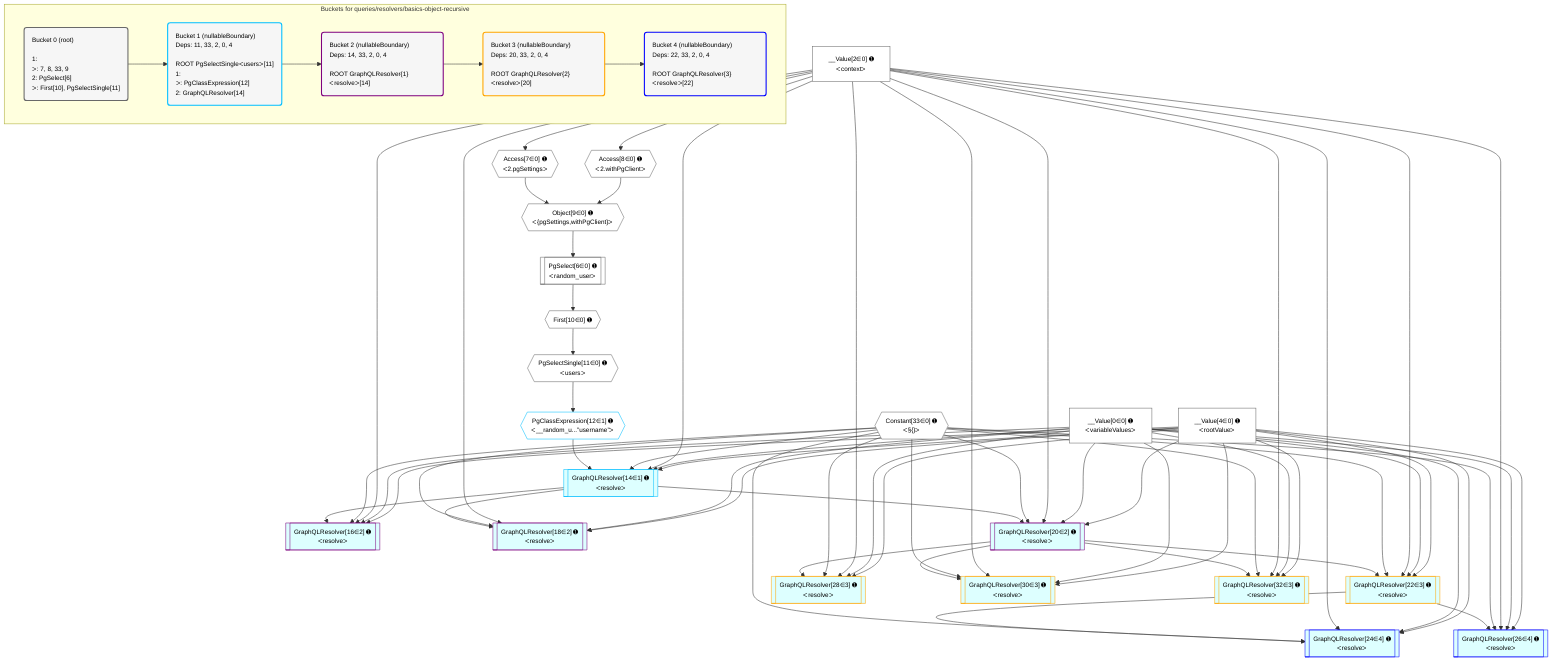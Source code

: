 %%{init: {'themeVariables': { 'fontSize': '12px'}}}%%
graph TD
    classDef path fill:#eee,stroke:#000,color:#000
    classDef plan fill:#fff,stroke-width:1px,color:#000
    classDef itemplan fill:#fff,stroke-width:2px,color:#000
    classDef unbatchedplan fill:#dff,stroke-width:1px,color:#000
    classDef sideeffectplan fill:#fcc,stroke-width:2px,color:#000
    classDef bucket fill:#f6f6f6,color:#000,stroke-width:2px,text-align:left


    %% plan dependencies
    Object9{{"Object[9∈0] ➊<br />ᐸ{pgSettings,withPgClient}ᐳ"}}:::plan
    Access7{{"Access[7∈0] ➊<br />ᐸ2.pgSettingsᐳ"}}:::plan
    Access8{{"Access[8∈0] ➊<br />ᐸ2.withPgClientᐳ"}}:::plan
    Access7 & Access8 --> Object9
    PgSelect6[["PgSelect[6∈0] ➊<br />ᐸrandom_userᐳ"]]:::plan
    Object9 --> PgSelect6
    __Value2["__Value[2∈0] ➊<br />ᐸcontextᐳ"]:::plan
    __Value2 --> Access7
    __Value2 --> Access8
    First10{{"First[10∈0] ➊"}}:::plan
    PgSelect6 --> First10
    PgSelectSingle11{{"PgSelectSingle[11∈0] ➊<br />ᐸusersᐳ"}}:::plan
    First10 --> PgSelectSingle11
    __Value0["__Value[0∈0] ➊<br />ᐸvariableValuesᐳ"]:::plan
    __Value4["__Value[4∈0] ➊<br />ᐸrootValueᐳ"]:::plan
    Constant33{{"Constant[33∈0] ➊<br />ᐸ§{}ᐳ"}}:::plan
    GraphQLResolver14[["GraphQLResolver[14∈1] ➊<br />ᐸresolveᐳ"]]:::unbatchedplan
    PgClassExpression12{{"PgClassExpression[12∈1] ➊<br />ᐸ__random_u...”username”ᐳ"}}:::plan
    PgClassExpression12 & Constant33 & __Value2 & __Value0 & __Value4 --> GraphQLResolver14
    PgSelectSingle11 --> PgClassExpression12
    GraphQLResolver16[["GraphQLResolver[16∈2] ➊<br />ᐸresolveᐳ"]]:::unbatchedplan
    GraphQLResolver14 & Constant33 & __Value2 & __Value0 & __Value4 --> GraphQLResolver16
    GraphQLResolver18[["GraphQLResolver[18∈2] ➊<br />ᐸresolveᐳ"]]:::unbatchedplan
    GraphQLResolver14 & Constant33 & __Value2 & __Value0 & __Value4 --> GraphQLResolver18
    GraphQLResolver20[["GraphQLResolver[20∈2] ➊<br />ᐸresolveᐳ"]]:::unbatchedplan
    GraphQLResolver14 & Constant33 & __Value2 & __Value0 & __Value4 --> GraphQLResolver20
    GraphQLResolver22[["GraphQLResolver[22∈3] ➊<br />ᐸresolveᐳ"]]:::unbatchedplan
    GraphQLResolver20 & Constant33 & __Value2 & __Value0 & __Value4 --> GraphQLResolver22
    GraphQLResolver28[["GraphQLResolver[28∈3] ➊<br />ᐸresolveᐳ"]]:::unbatchedplan
    GraphQLResolver20 & Constant33 & __Value2 & __Value0 & __Value4 --> GraphQLResolver28
    GraphQLResolver30[["GraphQLResolver[30∈3] ➊<br />ᐸresolveᐳ"]]:::unbatchedplan
    GraphQLResolver20 & Constant33 & __Value2 & __Value0 & __Value4 --> GraphQLResolver30
    GraphQLResolver32[["GraphQLResolver[32∈3] ➊<br />ᐸresolveᐳ"]]:::unbatchedplan
    GraphQLResolver20 & Constant33 & __Value2 & __Value0 & __Value4 --> GraphQLResolver32
    GraphQLResolver24[["GraphQLResolver[24∈4] ➊<br />ᐸresolveᐳ"]]:::unbatchedplan
    GraphQLResolver22 & Constant33 & __Value2 & __Value0 & __Value4 --> GraphQLResolver24
    GraphQLResolver26[["GraphQLResolver[26∈4] ➊<br />ᐸresolveᐳ"]]:::unbatchedplan
    GraphQLResolver22 & Constant33 & __Value2 & __Value0 & __Value4 --> GraphQLResolver26

    %% define steps

    subgraph "Buckets for queries/resolvers/basics-object-recursive"
    Bucket0("Bucket 0 (root)<br /><br />1: <br />ᐳ: 7, 8, 33, 9<br />2: PgSelect[6]<br />ᐳ: First[10], PgSelectSingle[11]"):::bucket
    classDef bucket0 stroke:#696969
    class Bucket0,__Value0,__Value2,__Value4,PgSelect6,Access7,Access8,Object9,First10,PgSelectSingle11,Constant33 bucket0
    Bucket1("Bucket 1 (nullableBoundary)<br />Deps: 11, 33, 2, 0, 4<br /><br />ROOT PgSelectSingleᐸusersᐳ[11]<br />1: <br />ᐳ: PgClassExpression[12]<br />2: GraphQLResolver[14]"):::bucket
    classDef bucket1 stroke:#00bfff
    class Bucket1,PgClassExpression12,GraphQLResolver14 bucket1
    Bucket2("Bucket 2 (nullableBoundary)<br />Deps: 14, 33, 2, 0, 4<br /><br />ROOT GraphQLResolver{1}ᐸresolveᐳ[14]"):::bucket
    classDef bucket2 stroke:#7f007f
    class Bucket2,GraphQLResolver16,GraphQLResolver18,GraphQLResolver20 bucket2
    Bucket3("Bucket 3 (nullableBoundary)<br />Deps: 20, 33, 2, 0, 4<br /><br />ROOT GraphQLResolver{2}ᐸresolveᐳ[20]"):::bucket
    classDef bucket3 stroke:#ffa500
    class Bucket3,GraphQLResolver22,GraphQLResolver28,GraphQLResolver30,GraphQLResolver32 bucket3
    Bucket4("Bucket 4 (nullableBoundary)<br />Deps: 22, 33, 2, 0, 4<br /><br />ROOT GraphQLResolver{3}ᐸresolveᐳ[22]"):::bucket
    classDef bucket4 stroke:#0000ff
    class Bucket4,GraphQLResolver24,GraphQLResolver26 bucket4
    Bucket0 --> Bucket1
    Bucket1 --> Bucket2
    Bucket2 --> Bucket3
    Bucket3 --> Bucket4
    end